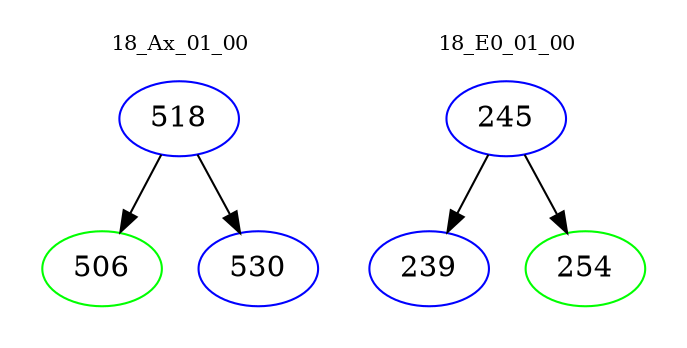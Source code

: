 digraph{
subgraph cluster_0 {
color = white
label = "18_Ax_01_00";
fontsize=10;
T0_518 [label="518", color="blue"]
T0_518 -> T0_506 [color="black"]
T0_506 [label="506", color="green"]
T0_518 -> T0_530 [color="black"]
T0_530 [label="530", color="blue"]
}
subgraph cluster_1 {
color = white
label = "18_E0_01_00";
fontsize=10;
T1_245 [label="245", color="blue"]
T1_245 -> T1_239 [color="black"]
T1_239 [label="239", color="blue"]
T1_245 -> T1_254 [color="black"]
T1_254 [label="254", color="green"]
}
}
